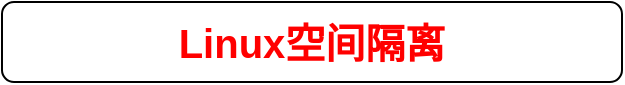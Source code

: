 <mxfile version="24.0.7" type="github">
  <diagram name="第 1 页" id="y29E7MHmpNZ7LzELBCdP">
    <mxGraphModel dx="1966" dy="685" grid="1" gridSize="10" guides="1" tooltips="1" connect="1" arrows="1" fold="1" page="1" pageScale="1" pageWidth="900" pageHeight="1600" math="0" shadow="0">
      <root>
        <mxCell id="0" />
        <mxCell id="1" parent="0" />
        <mxCell id="j2vMxbzEjV84Rm4H9LGG-2" value="&lt;font style=&quot;font-size: 20px;&quot; color=&quot;#ff0000&quot;&gt;&lt;b&gt;Linux空间隔离&lt;/b&gt;&lt;/font&gt;" style="rounded=1;whiteSpace=wrap;html=1;" vertex="1" parent="1">
          <mxGeometry x="-150" y="150" width="310" height="40" as="geometry" />
        </mxCell>
      </root>
    </mxGraphModel>
  </diagram>
</mxfile>
